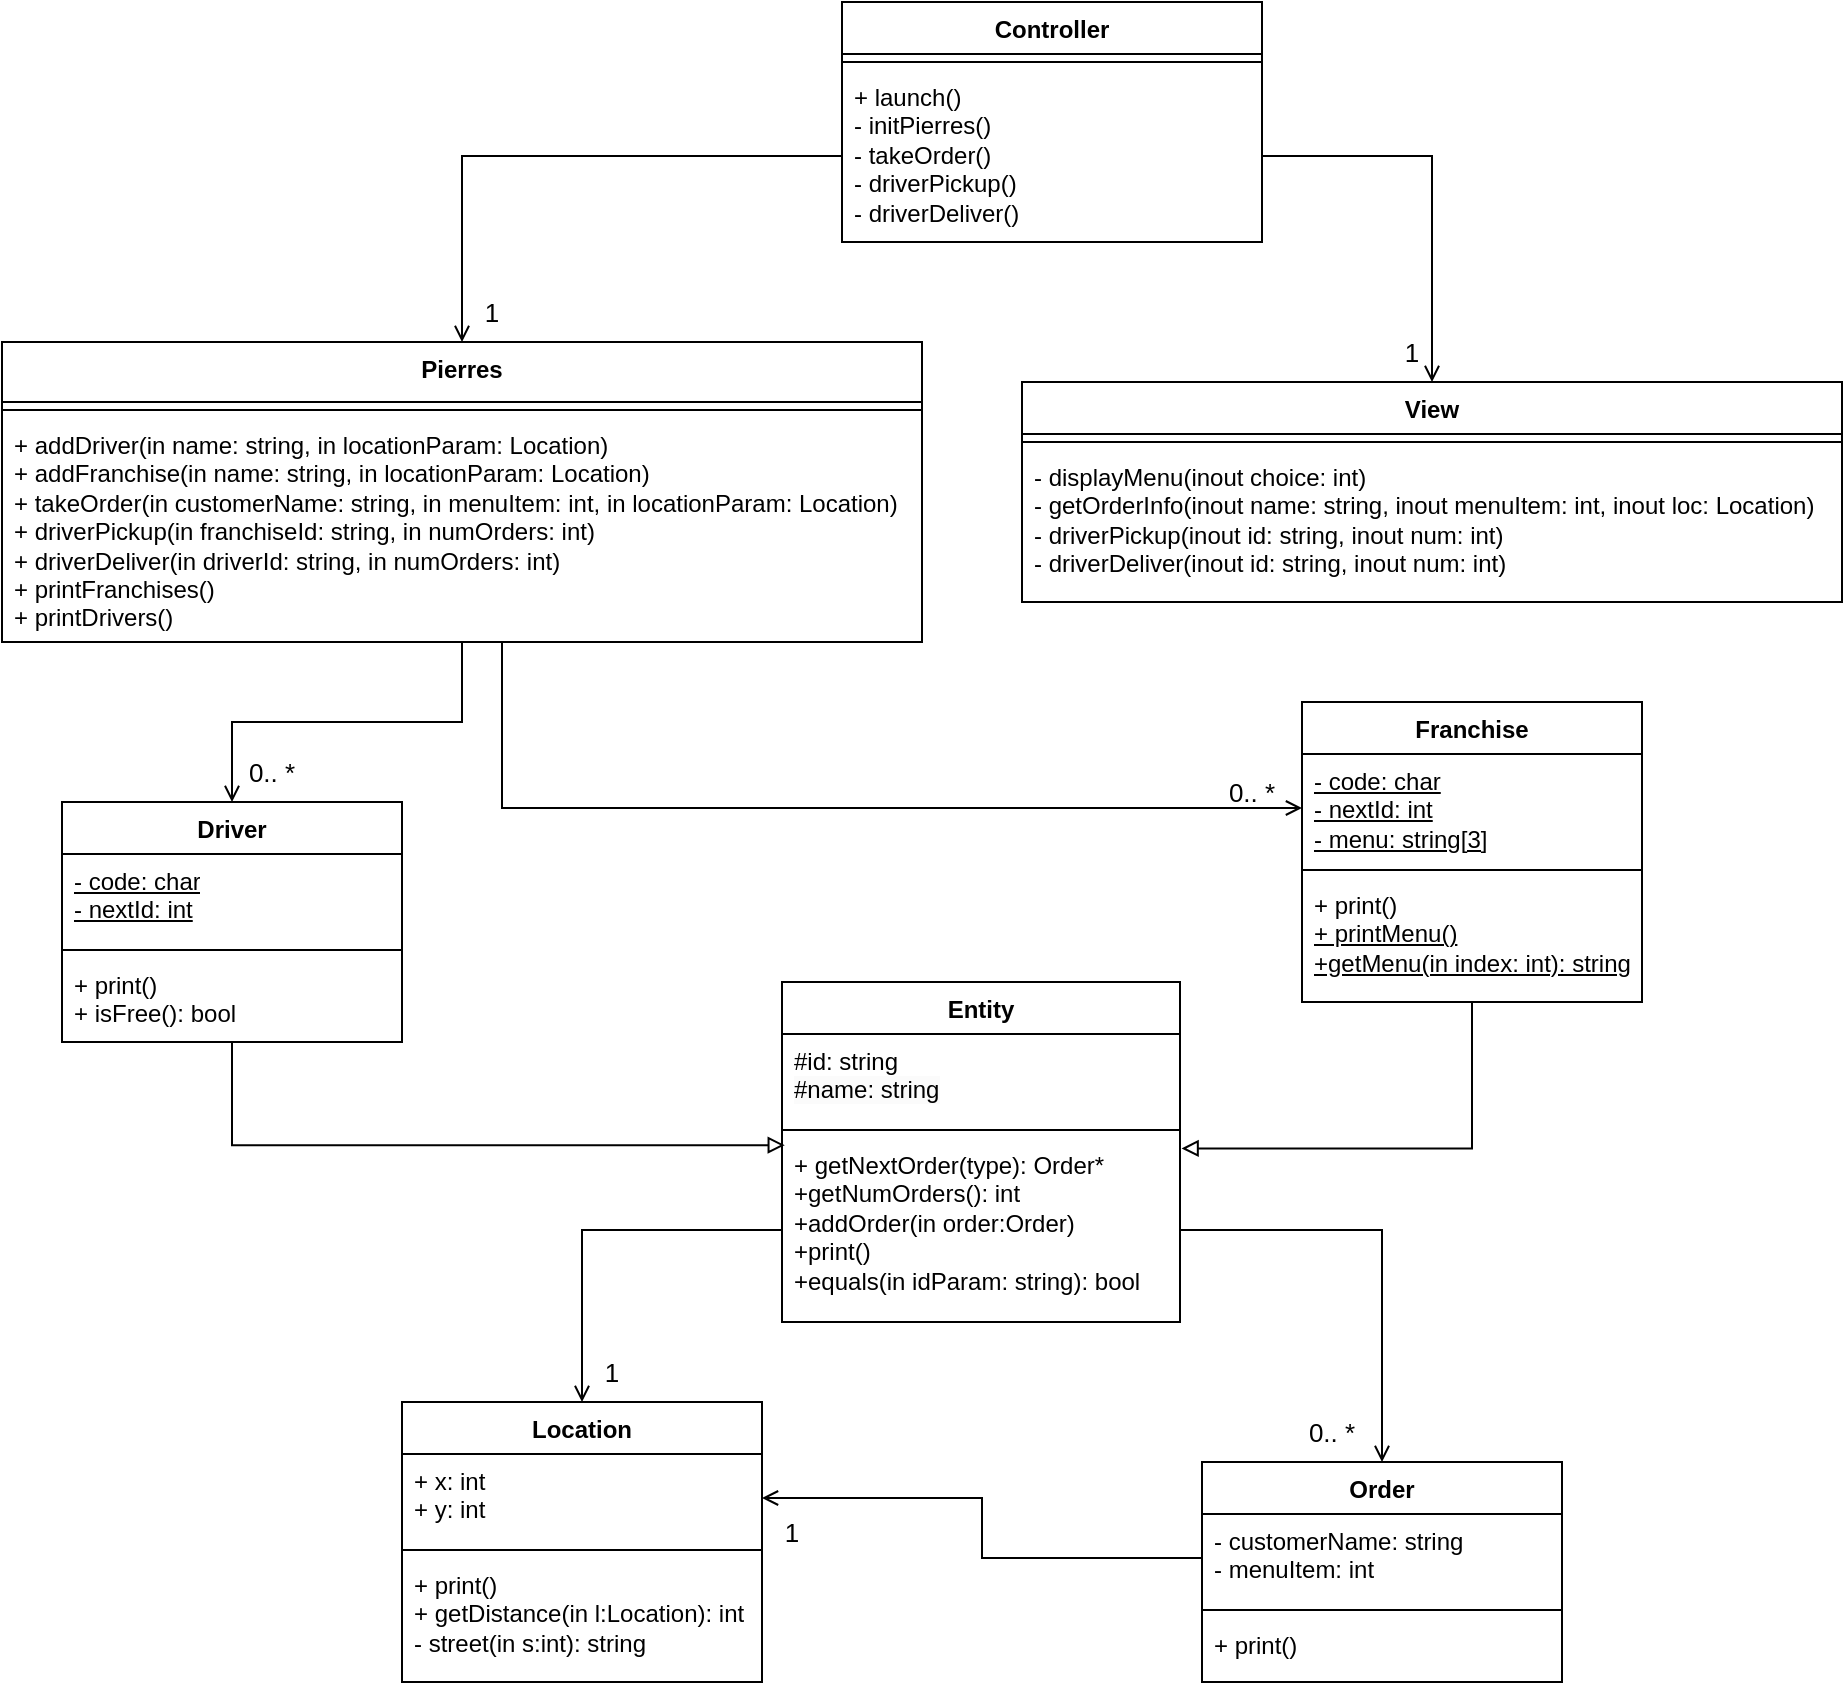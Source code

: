 <mxfile version="21.0.8" type="github">
  <diagram name="Page-1" id="pEi6Y9E0P4sgi3Jd631e">
    <mxGraphModel dx="2610" dy="1982" grid="1" gridSize="10" guides="1" tooltips="1" connect="1" arrows="1" fold="1" page="1" pageScale="1" pageWidth="850" pageHeight="1100" math="0" shadow="0">
      <root>
        <mxCell id="0" />
        <mxCell id="1" parent="0" />
        <mxCell id="v0iuq0MtNg9-pNX7fncu-3" value="Entity" style="swimlane;fontStyle=1;align=center;verticalAlign=top;childLayout=stackLayout;horizontal=1;startSize=26;horizontalStack=0;resizeParent=1;resizeParentMax=0;resizeLast=0;collapsible=1;marginBottom=0;whiteSpace=wrap;html=1;" parent="1" vertex="1">
          <mxGeometry x="350" y="290" width="199" height="170" as="geometry" />
        </mxCell>
        <mxCell id="v0iuq0MtNg9-pNX7fncu-4" value="#id: string&lt;br&gt;&lt;span style=&quot;color: rgb(0, 0, 0); font-family: Helvetica; font-size: 12px; font-style: normal; font-variant-ligatures: normal; font-variant-caps: normal; font-weight: 400; letter-spacing: normal; orphans: 2; text-align: left; text-indent: 0px; text-transform: none; widows: 2; word-spacing: 0px; -webkit-text-stroke-width: 0px; background-color: rgb(251, 251, 251); text-decoration-thickness: initial; text-decoration-style: initial; text-decoration-color: initial; float: none; display: inline !important;&quot;&gt;#name: string&lt;/span&gt;&lt;br&gt;" style="text;strokeColor=none;fillColor=none;align=left;verticalAlign=top;spacingLeft=4;spacingRight=4;overflow=hidden;rotatable=0;points=[[0,0.5],[1,0.5]];portConstraint=eastwest;whiteSpace=wrap;html=1;" parent="v0iuq0MtNg9-pNX7fncu-3" vertex="1">
          <mxGeometry y="26" width="199" height="44" as="geometry" />
        </mxCell>
        <mxCell id="v0iuq0MtNg9-pNX7fncu-5" value="" style="line;strokeWidth=1;fillColor=none;align=left;verticalAlign=middle;spacingTop=-1;spacingLeft=3;spacingRight=3;rotatable=0;labelPosition=right;points=[];portConstraint=eastwest;strokeColor=inherit;" parent="v0iuq0MtNg9-pNX7fncu-3" vertex="1">
          <mxGeometry y="70" width="199" height="8" as="geometry" />
        </mxCell>
        <mxCell id="v0iuq0MtNg9-pNX7fncu-6" value="+ getNextOrder(type): Order*&lt;br&gt;+getNumOrders(): int&lt;br&gt;+addOrder(in order:Order)&lt;br&gt;+print()&lt;br&gt;+equals(in idParam: string): bool" style="text;strokeColor=none;fillColor=none;align=left;verticalAlign=top;spacingLeft=4;spacingRight=4;overflow=hidden;rotatable=0;points=[[0,0.5],[1,0.5]];portConstraint=eastwest;whiteSpace=wrap;html=1;" parent="v0iuq0MtNg9-pNX7fncu-3" vertex="1">
          <mxGeometry y="78" width="199" height="92" as="geometry" />
        </mxCell>
        <mxCell id="v0iuq0MtNg9-pNX7fncu-8" value="Location" style="swimlane;fontStyle=1;align=center;verticalAlign=top;childLayout=stackLayout;horizontal=1;startSize=26;horizontalStack=0;resizeParent=1;resizeParentMax=0;resizeLast=0;collapsible=1;marginBottom=0;whiteSpace=wrap;html=1;" parent="1" vertex="1">
          <mxGeometry x="160" y="500" width="180" height="140" as="geometry" />
        </mxCell>
        <mxCell id="v0iuq0MtNg9-pNX7fncu-9" value="+ x: int&lt;br&gt;+ y: int" style="text;strokeColor=none;fillColor=none;align=left;verticalAlign=top;spacingLeft=4;spacingRight=4;overflow=hidden;rotatable=0;points=[[0,0.5],[1,0.5]];portConstraint=eastwest;whiteSpace=wrap;html=1;" parent="v0iuq0MtNg9-pNX7fncu-8" vertex="1">
          <mxGeometry y="26" width="180" height="44" as="geometry" />
        </mxCell>
        <mxCell id="v0iuq0MtNg9-pNX7fncu-10" value="" style="line;strokeWidth=1;fillColor=none;align=left;verticalAlign=middle;spacingTop=-1;spacingLeft=3;spacingRight=3;rotatable=0;labelPosition=right;points=[];portConstraint=eastwest;strokeColor=inherit;" parent="v0iuq0MtNg9-pNX7fncu-8" vertex="1">
          <mxGeometry y="70" width="180" height="8" as="geometry" />
        </mxCell>
        <mxCell id="v0iuq0MtNg9-pNX7fncu-11" value="+ print()&lt;br&gt;+ getDistance(in l:Location): int&lt;br style=&quot;border-color: var(--border-color);&quot;&gt;- street(in s:int): string&lt;br style=&quot;border-color: var(--border-color);&quot;&gt;" style="text;strokeColor=none;fillColor=none;align=left;verticalAlign=top;spacingLeft=4;spacingRight=4;overflow=hidden;rotatable=0;points=[[0,0.5],[1,0.5]];portConstraint=eastwest;whiteSpace=wrap;html=1;" parent="v0iuq0MtNg9-pNX7fncu-8" vertex="1">
          <mxGeometry y="78" width="180" height="62" as="geometry" />
        </mxCell>
        <mxCell id="XZEwy1JKMiO5OnShlTLL-38" style="edgeStyle=orthogonalEdgeStyle;rounded=0;orthogonalLoop=1;jettySize=auto;html=1;entryX=1.004;entryY=0.057;entryDx=0;entryDy=0;entryPerimeter=0;endArrow=block;endFill=0;strokeWidth=1;" edge="1" parent="1" source="v0iuq0MtNg9-pNX7fncu-12" target="v0iuq0MtNg9-pNX7fncu-6">
          <mxGeometry relative="1" as="geometry" />
        </mxCell>
        <mxCell id="v0iuq0MtNg9-pNX7fncu-12" value="Franchise" style="swimlane;fontStyle=1;align=center;verticalAlign=top;childLayout=stackLayout;horizontal=1;startSize=26;horizontalStack=0;resizeParent=1;resizeParentMax=0;resizeLast=0;collapsible=1;marginBottom=0;whiteSpace=wrap;html=1;" parent="1" vertex="1">
          <mxGeometry x="610" y="150" width="170" height="150" as="geometry" />
        </mxCell>
        <mxCell id="v0iuq0MtNg9-pNX7fncu-13" value="&lt;u&gt;- code: char&lt;br&gt;- nextId: int&lt;br&gt;- menu: string[3]&lt;/u&gt;" style="text;strokeColor=none;fillColor=none;align=left;verticalAlign=top;spacingLeft=4;spacingRight=4;overflow=hidden;rotatable=0;points=[[0,0.5],[1,0.5]];portConstraint=eastwest;whiteSpace=wrap;html=1;" parent="v0iuq0MtNg9-pNX7fncu-12" vertex="1">
          <mxGeometry y="26" width="170" height="54" as="geometry" />
        </mxCell>
        <mxCell id="v0iuq0MtNg9-pNX7fncu-14" value="" style="line;strokeWidth=1;fillColor=none;align=left;verticalAlign=middle;spacingTop=-1;spacingLeft=3;spacingRight=3;rotatable=0;labelPosition=right;points=[];portConstraint=eastwest;strokeColor=inherit;" parent="v0iuq0MtNg9-pNX7fncu-12" vertex="1">
          <mxGeometry y="80" width="170" height="8" as="geometry" />
        </mxCell>
        <mxCell id="v0iuq0MtNg9-pNX7fncu-15" value="+ print()&lt;br&gt;&lt;u&gt;+ printMenu()&lt;br&gt;+getMenu(in index: int): string&lt;/u&gt;" style="text;strokeColor=none;fillColor=none;align=left;verticalAlign=top;spacingLeft=4;spacingRight=4;overflow=hidden;rotatable=0;points=[[0,0.5],[1,0.5]];portConstraint=eastwest;whiteSpace=wrap;html=1;" parent="v0iuq0MtNg9-pNX7fncu-12" vertex="1">
          <mxGeometry y="88" width="170" height="62" as="geometry" />
        </mxCell>
        <mxCell id="v0iuq0MtNg9-pNX7fncu-22" value="Order" style="swimlane;fontStyle=1;align=center;verticalAlign=top;childLayout=stackLayout;horizontal=1;startSize=26;horizontalStack=0;resizeParent=1;resizeParentMax=0;resizeLast=0;collapsible=1;marginBottom=0;whiteSpace=wrap;html=1;" parent="1" vertex="1">
          <mxGeometry x="560" y="530" width="180" height="110" as="geometry" />
        </mxCell>
        <mxCell id="v0iuq0MtNg9-pNX7fncu-23" value="- customerName: string&lt;br&gt;- menuItem: int" style="text;strokeColor=none;fillColor=none;align=left;verticalAlign=top;spacingLeft=4;spacingRight=4;overflow=hidden;rotatable=0;points=[[0,0.5],[1,0.5]];portConstraint=eastwest;whiteSpace=wrap;html=1;" parent="v0iuq0MtNg9-pNX7fncu-22" vertex="1">
          <mxGeometry y="26" width="180" height="44" as="geometry" />
        </mxCell>
        <mxCell id="v0iuq0MtNg9-pNX7fncu-24" value="" style="line;strokeWidth=1;fillColor=none;align=left;verticalAlign=middle;spacingTop=-1;spacingLeft=3;spacingRight=3;rotatable=0;labelPosition=right;points=[];portConstraint=eastwest;strokeColor=inherit;" parent="v0iuq0MtNg9-pNX7fncu-22" vertex="1">
          <mxGeometry y="70" width="180" height="8" as="geometry" />
        </mxCell>
        <mxCell id="v0iuq0MtNg9-pNX7fncu-25" value="+ print()&lt;br&gt;" style="text;strokeColor=none;fillColor=none;align=left;verticalAlign=top;spacingLeft=4;spacingRight=4;overflow=hidden;rotatable=0;points=[[0,0.5],[1,0.5]];portConstraint=eastwest;whiteSpace=wrap;html=1;" parent="v0iuq0MtNg9-pNX7fncu-22" vertex="1">
          <mxGeometry y="78" width="180" height="32" as="geometry" />
        </mxCell>
        <mxCell id="XZEwy1JKMiO5OnShlTLL-22" style="edgeStyle=orthogonalEdgeStyle;rounded=0;orthogonalLoop=1;jettySize=auto;html=1;entryX=0.007;entryY=0.039;entryDx=0;entryDy=0;entryPerimeter=0;endArrow=block;endFill=0;" edge="1" parent="1" source="XZEwy1JKMiO5OnShlTLL-1" target="v0iuq0MtNg9-pNX7fncu-6">
          <mxGeometry relative="1" as="geometry" />
        </mxCell>
        <mxCell id="XZEwy1JKMiO5OnShlTLL-1" value="Driver" style="swimlane;fontStyle=1;align=center;verticalAlign=top;childLayout=stackLayout;horizontal=1;startSize=26;horizontalStack=0;resizeParent=1;resizeParentMax=0;resizeLast=0;collapsible=1;marginBottom=0;whiteSpace=wrap;html=1;" vertex="1" parent="1">
          <mxGeometry x="-10" y="200" width="170" height="120" as="geometry" />
        </mxCell>
        <mxCell id="XZEwy1JKMiO5OnShlTLL-2" value="&lt;u&gt;- code: char&lt;br&gt;- nextId: int&lt;br&gt;&lt;/u&gt;" style="text;strokeColor=none;fillColor=none;align=left;verticalAlign=top;spacingLeft=4;spacingRight=4;overflow=hidden;rotatable=0;points=[[0,0.5],[1,0.5]];portConstraint=eastwest;whiteSpace=wrap;html=1;" vertex="1" parent="XZEwy1JKMiO5OnShlTLL-1">
          <mxGeometry y="26" width="170" height="44" as="geometry" />
        </mxCell>
        <mxCell id="XZEwy1JKMiO5OnShlTLL-3" value="" style="line;strokeWidth=1;fillColor=none;align=left;verticalAlign=middle;spacingTop=-1;spacingLeft=3;spacingRight=3;rotatable=0;labelPosition=right;points=[];portConstraint=eastwest;strokeColor=inherit;" vertex="1" parent="XZEwy1JKMiO5OnShlTLL-1">
          <mxGeometry y="70" width="170" height="8" as="geometry" />
        </mxCell>
        <mxCell id="XZEwy1JKMiO5OnShlTLL-4" value="+ print()&lt;br&gt;+ isFree(): bool" style="text;strokeColor=none;fillColor=none;align=left;verticalAlign=top;spacingLeft=4;spacingRight=4;overflow=hidden;rotatable=0;points=[[0,0.5],[1,0.5]];portConstraint=eastwest;whiteSpace=wrap;html=1;" vertex="1" parent="XZEwy1JKMiO5OnShlTLL-1">
          <mxGeometry y="78" width="170" height="42" as="geometry" />
        </mxCell>
        <mxCell id="XZEwy1JKMiO5OnShlTLL-33" style="edgeStyle=orthogonalEdgeStyle;rounded=0;orthogonalLoop=1;jettySize=auto;html=1;entryX=0.5;entryY=0;entryDx=0;entryDy=0;endArrow=open;endFill=0;" edge="1" parent="1" source="XZEwy1JKMiO5OnShlTLL-5" target="XZEwy1JKMiO5OnShlTLL-1">
          <mxGeometry relative="1" as="geometry" />
        </mxCell>
        <mxCell id="XZEwy1JKMiO5OnShlTLL-41" style="edgeStyle=orthogonalEdgeStyle;rounded=0;orthogonalLoop=1;jettySize=auto;html=1;endArrow=open;endFill=0;" edge="1" parent="1" source="XZEwy1JKMiO5OnShlTLL-5" target="v0iuq0MtNg9-pNX7fncu-13">
          <mxGeometry relative="1" as="geometry">
            <Array as="points">
              <mxPoint x="210" y="203" />
            </Array>
          </mxGeometry>
        </mxCell>
        <mxCell id="XZEwy1JKMiO5OnShlTLL-5" value="Pierres" style="swimlane;fontStyle=1;align=center;verticalAlign=top;childLayout=stackLayout;horizontal=1;startSize=30;horizontalStack=0;resizeParent=1;resizeParentMax=0;resizeLast=0;collapsible=1;marginBottom=0;whiteSpace=wrap;html=1;" vertex="1" parent="1">
          <mxGeometry x="-40" y="-30" width="460" height="150" as="geometry" />
        </mxCell>
        <mxCell id="XZEwy1JKMiO5OnShlTLL-7" value="" style="line;strokeWidth=1;fillColor=none;align=left;verticalAlign=middle;spacingTop=-1;spacingLeft=3;spacingRight=3;rotatable=0;labelPosition=right;points=[];portConstraint=eastwest;strokeColor=inherit;" vertex="1" parent="XZEwy1JKMiO5OnShlTLL-5">
          <mxGeometry y="30" width="460" height="8" as="geometry" />
        </mxCell>
        <mxCell id="XZEwy1JKMiO5OnShlTLL-8" value="+ addDriver(in name: string, in locationParam: Location)&lt;br&gt;+ addFranchise(in name: string, in locationParam: Location)&lt;br style=&quot;border-color: var(--border-color);&quot;&gt;+ takeOrder(in customerName: string, in menuItem: int, in locationParam: Location)&lt;br&gt;+ driverPickup(in franchiseId: string, in numOrders: int)&lt;br&gt;+ driverDeliver(in driverId: string, in numOrders: int)&lt;br&gt;+ printFranchises()&lt;br&gt;+ printDrivers()&lt;br style=&quot;border-color: var(--border-color);&quot;&gt;&lt;u&gt;&lt;br&gt;&lt;/u&gt;" style="text;strokeColor=none;fillColor=none;align=left;verticalAlign=top;spacingLeft=4;spacingRight=4;overflow=hidden;rotatable=0;points=[[0,0.5],[1,0.5]];portConstraint=eastwest;whiteSpace=wrap;html=1;" vertex="1" parent="XZEwy1JKMiO5OnShlTLL-5">
          <mxGeometry y="38" width="460" height="112" as="geometry" />
        </mxCell>
        <mxCell id="XZEwy1JKMiO5OnShlTLL-9" value="Controller" style="swimlane;fontStyle=1;align=center;verticalAlign=top;childLayout=stackLayout;horizontal=1;startSize=26;horizontalStack=0;resizeParent=1;resizeParentMax=0;resizeLast=0;collapsible=1;marginBottom=0;whiteSpace=wrap;html=1;" vertex="1" parent="1">
          <mxGeometry x="380" y="-200" width="210" height="120" as="geometry" />
        </mxCell>
        <mxCell id="XZEwy1JKMiO5OnShlTLL-11" value="" style="line;strokeWidth=1;fillColor=none;align=left;verticalAlign=middle;spacingTop=-1;spacingLeft=3;spacingRight=3;rotatable=0;labelPosition=right;points=[];portConstraint=eastwest;strokeColor=inherit;" vertex="1" parent="XZEwy1JKMiO5OnShlTLL-9">
          <mxGeometry y="26" width="210" height="8" as="geometry" />
        </mxCell>
        <mxCell id="XZEwy1JKMiO5OnShlTLL-12" value="+ launch()&lt;br&gt;- initPierres()&lt;br&gt;- takeOrder()&lt;br&gt;- driverPickup()&lt;br&gt;- driverDeliver()" style="text;strokeColor=none;fillColor=none;align=left;verticalAlign=top;spacingLeft=4;spacingRight=4;overflow=hidden;rotatable=0;points=[[0,0.5],[1,0.5]];portConstraint=eastwest;whiteSpace=wrap;html=1;" vertex="1" parent="XZEwy1JKMiO5OnShlTLL-9">
          <mxGeometry y="34" width="210" height="86" as="geometry" />
        </mxCell>
        <mxCell id="XZEwy1JKMiO5OnShlTLL-17" value="View" style="swimlane;fontStyle=1;align=center;verticalAlign=top;childLayout=stackLayout;horizontal=1;startSize=26;horizontalStack=0;resizeParent=1;resizeParentMax=0;resizeLast=0;collapsible=1;marginBottom=0;whiteSpace=wrap;html=1;" vertex="1" parent="1">
          <mxGeometry x="470" y="-10" width="410" height="110" as="geometry" />
        </mxCell>
        <mxCell id="XZEwy1JKMiO5OnShlTLL-18" value="" style="line;strokeWidth=1;fillColor=none;align=left;verticalAlign=middle;spacingTop=-1;spacingLeft=3;spacingRight=3;rotatable=0;labelPosition=right;points=[];portConstraint=eastwest;strokeColor=inherit;" vertex="1" parent="XZEwy1JKMiO5OnShlTLL-17">
          <mxGeometry y="26" width="410" height="8" as="geometry" />
        </mxCell>
        <mxCell id="XZEwy1JKMiO5OnShlTLL-19" value="- displayMenu(inout choice: int)&lt;br&gt;- getOrderInfo(inout name: string, inout menuItem: int, inout loc: Location)&lt;br&gt;- driverPickup(inout id: string, inout num: int)&lt;br&gt;- driverDeliver(inout id: string, inout num: int)" style="text;strokeColor=none;fillColor=none;align=left;verticalAlign=top;spacingLeft=4;spacingRight=4;overflow=hidden;rotatable=0;points=[[0,0.5],[1,0.5]];portConstraint=eastwest;whiteSpace=wrap;html=1;" vertex="1" parent="XZEwy1JKMiO5OnShlTLL-17">
          <mxGeometry y="34" width="410" height="76" as="geometry" />
        </mxCell>
        <mxCell id="XZEwy1JKMiO5OnShlTLL-28" style="edgeStyle=orthogonalEdgeStyle;rounded=0;orthogonalLoop=1;jettySize=auto;html=1;exitX=0;exitY=0.5;exitDx=0;exitDy=0;entryX=0.5;entryY=0;entryDx=0;entryDy=0;endArrow=open;endFill=0;" edge="1" parent="1" source="XZEwy1JKMiO5OnShlTLL-12" target="XZEwy1JKMiO5OnShlTLL-5">
          <mxGeometry relative="1" as="geometry" />
        </mxCell>
        <mxCell id="XZEwy1JKMiO5OnShlTLL-29" style="edgeStyle=orthogonalEdgeStyle;rounded=0;orthogonalLoop=1;jettySize=auto;html=1;exitX=1;exitY=0.5;exitDx=0;exitDy=0;entryX=0.5;entryY=0;entryDx=0;entryDy=0;endArrow=open;endFill=0;" edge="1" parent="1" source="XZEwy1JKMiO5OnShlTLL-12" target="XZEwy1JKMiO5OnShlTLL-17">
          <mxGeometry relative="1" as="geometry" />
        </mxCell>
        <mxCell id="XZEwy1JKMiO5OnShlTLL-39" style="edgeStyle=orthogonalEdgeStyle;rounded=0;orthogonalLoop=1;jettySize=auto;html=1;exitX=0;exitY=0.5;exitDx=0;exitDy=0;entryX=0.5;entryY=0;entryDx=0;entryDy=0;endArrow=open;endFill=0;" edge="1" parent="1" source="v0iuq0MtNg9-pNX7fncu-6" target="v0iuq0MtNg9-pNX7fncu-8">
          <mxGeometry relative="1" as="geometry" />
        </mxCell>
        <mxCell id="XZEwy1JKMiO5OnShlTLL-40" style="edgeStyle=orthogonalEdgeStyle;rounded=0;orthogonalLoop=1;jettySize=auto;html=1;entryX=0.5;entryY=0;entryDx=0;entryDy=0;endArrow=open;endFill=0;" edge="1" parent="1" source="v0iuq0MtNg9-pNX7fncu-6" target="v0iuq0MtNg9-pNX7fncu-22">
          <mxGeometry relative="1" as="geometry" />
        </mxCell>
        <mxCell id="XZEwy1JKMiO5OnShlTLL-43" value="1" style="text;html=1;strokeColor=none;fillColor=none;align=center;verticalAlign=middle;whiteSpace=wrap;rounded=0;fontSize=13;" vertex="1" parent="1">
          <mxGeometry x="200" y="-50" width="10" height="10" as="geometry" />
        </mxCell>
        <mxCell id="XZEwy1JKMiO5OnShlTLL-51" style="edgeStyle=orthogonalEdgeStyle;rounded=0;orthogonalLoop=1;jettySize=auto;html=1;entryX=1;entryY=0.5;entryDx=0;entryDy=0;endArrow=open;endFill=0;" edge="1" parent="1" source="v0iuq0MtNg9-pNX7fncu-23" target="v0iuq0MtNg9-pNX7fncu-9">
          <mxGeometry relative="1" as="geometry" />
        </mxCell>
        <mxCell id="XZEwy1JKMiO5OnShlTLL-52" value="1" style="text;html=1;strokeColor=none;fillColor=none;align=center;verticalAlign=middle;whiteSpace=wrap;rounded=0;fontSize=13;" vertex="1" parent="1">
          <mxGeometry x="660" y="-30" width="10" height="10" as="geometry" />
        </mxCell>
        <mxCell id="XZEwy1JKMiO5OnShlTLL-55" value="0.. *" style="text;html=1;strokeColor=none;fillColor=none;align=center;verticalAlign=middle;whiteSpace=wrap;rounded=0;fontSize=13;" vertex="1" parent="1">
          <mxGeometry x="570" y="190" width="30" height="10" as="geometry" />
        </mxCell>
        <mxCell id="XZEwy1JKMiO5OnShlTLL-57" value="0.. *" style="text;html=1;strokeColor=none;fillColor=none;align=center;verticalAlign=middle;whiteSpace=wrap;rounded=0;fontSize=13;" vertex="1" parent="1">
          <mxGeometry x="80" y="180" width="30" height="10" as="geometry" />
        </mxCell>
        <mxCell id="XZEwy1JKMiO5OnShlTLL-61" value="0.. *" style="text;html=1;strokeColor=none;fillColor=none;align=center;verticalAlign=middle;whiteSpace=wrap;rounded=0;fontSize=13;" vertex="1" parent="1">
          <mxGeometry x="610" y="510" width="30" height="10" as="geometry" />
        </mxCell>
        <mxCell id="XZEwy1JKMiO5OnShlTLL-62" value="1" style="text;html=1;strokeColor=none;fillColor=none;align=center;verticalAlign=middle;whiteSpace=wrap;rounded=0;fontSize=13;" vertex="1" parent="1">
          <mxGeometry x="260" y="480" width="10" height="10" as="geometry" />
        </mxCell>
        <mxCell id="XZEwy1JKMiO5OnShlTLL-64" value="1" style="text;html=1;strokeColor=none;fillColor=none;align=center;verticalAlign=middle;whiteSpace=wrap;rounded=0;fontSize=13;" vertex="1" parent="1">
          <mxGeometry x="350" y="560" width="10" height="10" as="geometry" />
        </mxCell>
      </root>
    </mxGraphModel>
  </diagram>
</mxfile>
